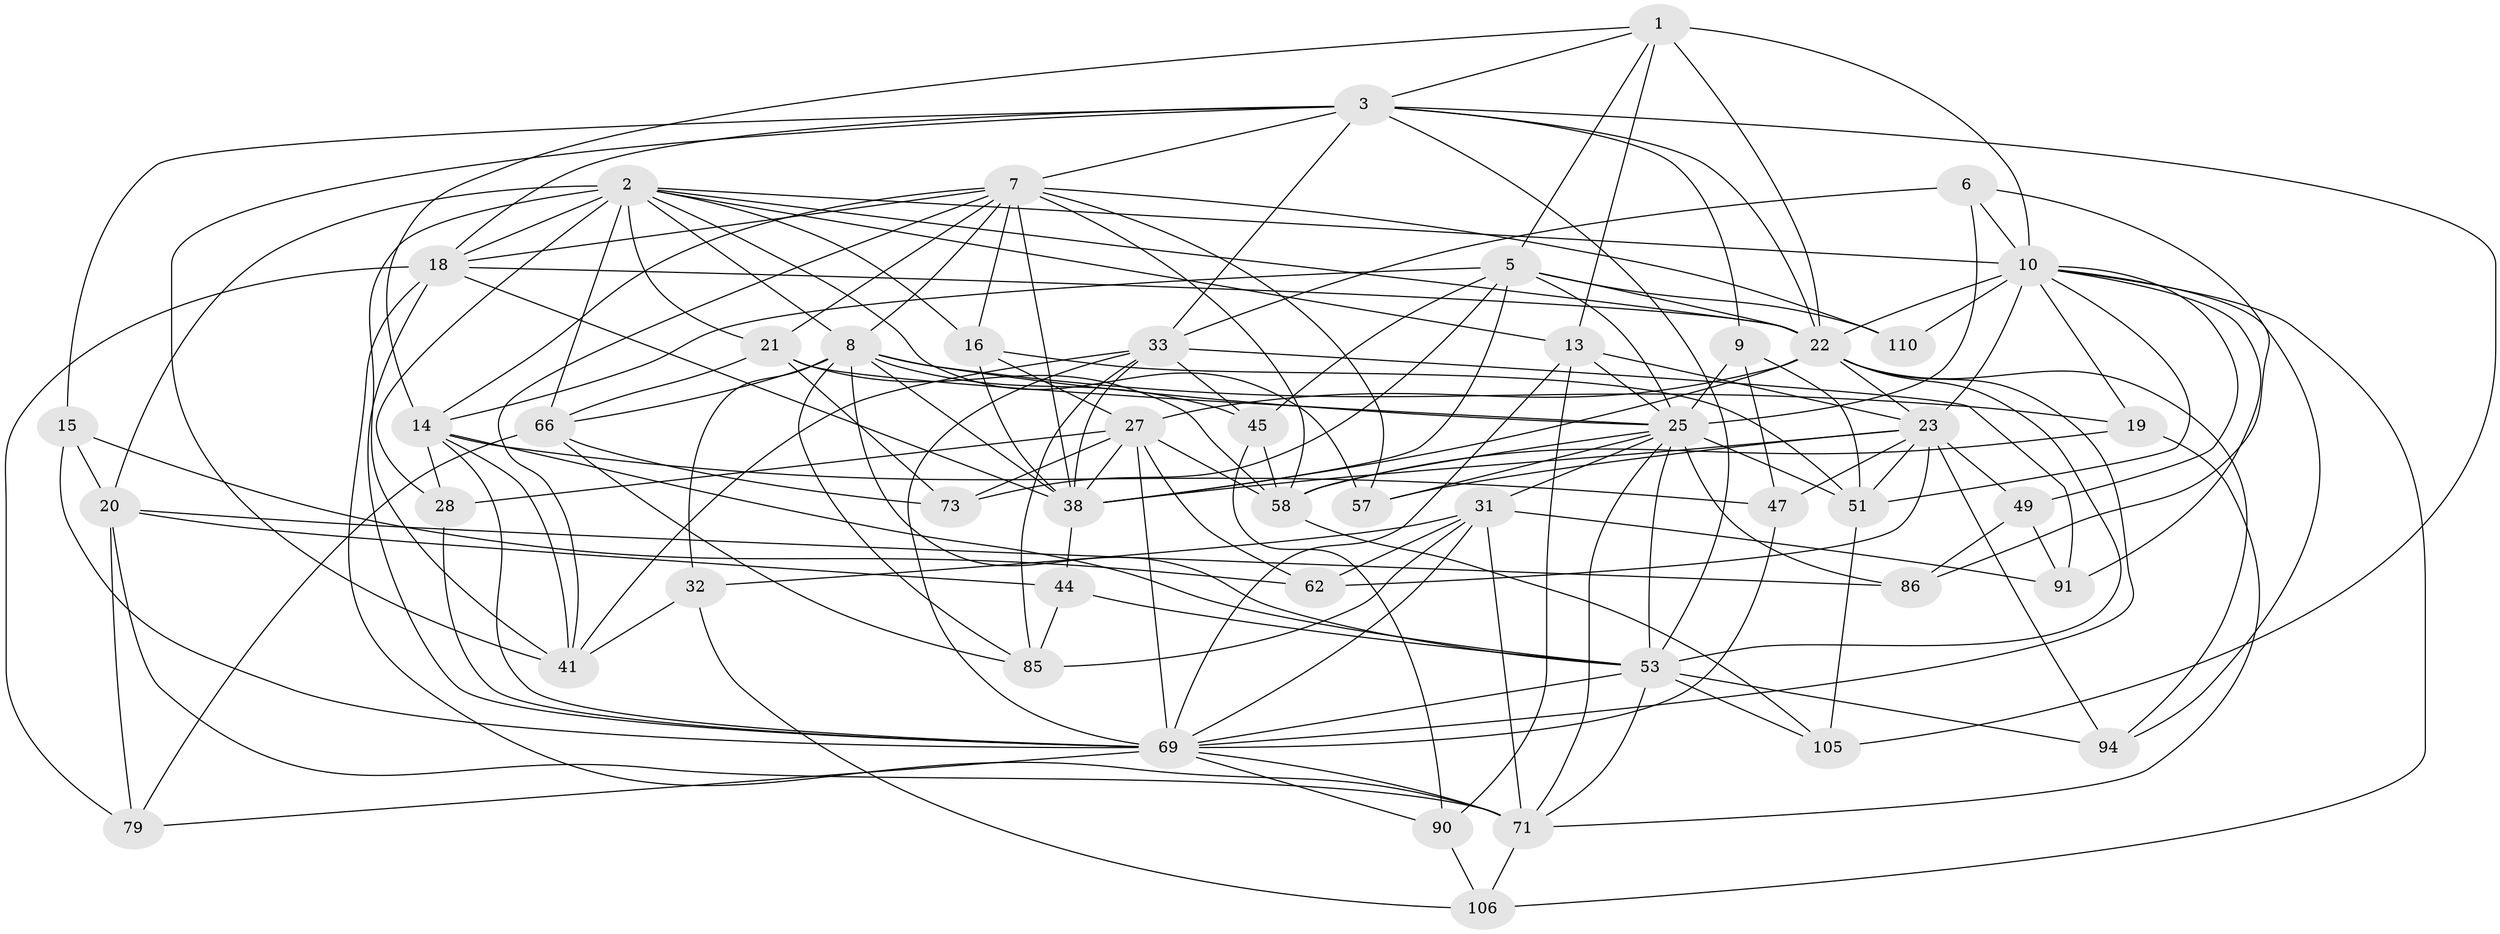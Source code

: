 // original degree distribution, {4: 1.0}
// Generated by graph-tools (version 1.1) at 2025/20/03/04/25 18:20:46]
// undirected, 49 vertices, 161 edges
graph export_dot {
graph [start="1"]
  node [color=gray90,style=filled];
  1 [super="+17"];
  2 [super="+36+84"];
  3 [super="+26+4+46"];
  5 [super="+76+50"];
  6;
  7 [super="+61+67+24"];
  8 [super="+109+63+98"];
  9;
  10 [super="+96+12+11"];
  13 [super="+37"];
  14 [super="+102"];
  15;
  16 [super="+65"];
  18 [super="+55+104"];
  19;
  20 [super="+35"];
  21 [super="+115"];
  22 [super="+107+39"];
  23 [super="+34"];
  25 [super="+78+30+83"];
  27 [super="+29"];
  28;
  31 [super="+93"];
  32;
  33 [super="+40"];
  38 [super="+48"];
  41 [super="+122"];
  44;
  45 [super="+59"];
  47;
  49;
  51 [super="+92"];
  53 [super="+80+81"];
  57;
  58 [super="+74+87"];
  62;
  66 [super="+123"];
  69 [super="+95+120+113+88"];
  71 [super="+101+72"];
  73;
  79;
  85 [super="+117"];
  86;
  90;
  91;
  94;
  105;
  106;
  110;
  1 -- 3;
  1 -- 13;
  1 -- 5;
  1 -- 14;
  1 -- 10;
  1 -- 22;
  2 -- 8;
  2 -- 66;
  2 -- 41;
  2 -- 16;
  2 -- 57;
  2 -- 28;
  2 -- 20;
  2 -- 21;
  2 -- 13;
  2 -- 18;
  2 -- 10;
  2 -- 22;
  3 -- 41;
  3 -- 9;
  3 -- 53;
  3 -- 33;
  3 -- 105;
  3 -- 15;
  3 -- 7;
  3 -- 18;
  3 -- 22;
  5 -- 38 [weight=2];
  5 -- 45;
  5 -- 73;
  5 -- 25 [weight=2];
  5 -- 110;
  5 -- 14;
  5 -- 22;
  6 -- 86;
  6 -- 25;
  6 -- 33;
  6 -- 10;
  7 -- 21;
  7 -- 38 [weight=2];
  7 -- 41;
  7 -- 16;
  7 -- 8;
  7 -- 18;
  7 -- 57;
  7 -- 58;
  7 -- 110;
  7 -- 14;
  8 -- 19;
  8 -- 45;
  8 -- 32;
  8 -- 66;
  8 -- 25;
  8 -- 38;
  8 -- 85;
  8 -- 53;
  9 -- 51;
  9 -- 47;
  9 -- 25;
  10 -- 91;
  10 -- 19;
  10 -- 106;
  10 -- 110 [weight=2];
  10 -- 49;
  10 -- 94;
  10 -- 51;
  10 -- 22 [weight=2];
  10 -- 23;
  13 -- 90;
  13 -- 69;
  13 -- 25;
  13 -- 23;
  14 -- 53;
  14 -- 41;
  14 -- 69;
  14 -- 28;
  14 -- 47;
  15 -- 62;
  15 -- 69;
  15 -- 20;
  16 -- 38 [weight=2];
  16 -- 27;
  16 -- 51;
  18 -- 79;
  18 -- 71;
  18 -- 69;
  18 -- 38;
  18 -- 22;
  19 -- 71;
  19 -- 58;
  20 -- 79;
  20 -- 71;
  20 -- 86;
  20 -- 44;
  21 -- 66;
  21 -- 58;
  21 -- 73;
  21 -- 25;
  22 -- 94;
  22 -- 38 [weight=2];
  22 -- 27;
  22 -- 69;
  22 -- 53;
  22 -- 23;
  23 -- 51;
  23 -- 47;
  23 -- 62;
  23 -- 38;
  23 -- 49;
  23 -- 57;
  23 -- 94;
  25 -- 57;
  25 -- 71;
  25 -- 51;
  25 -- 31;
  25 -- 58;
  25 -- 53;
  25 -- 86;
  27 -- 62;
  27 -- 28;
  27 -- 69;
  27 -- 38;
  27 -- 73;
  27 -- 58;
  28 -- 69;
  31 -- 91;
  31 -- 32;
  31 -- 85 [weight=2];
  31 -- 71;
  31 -- 62;
  31 -- 69;
  32 -- 106;
  32 -- 41;
  33 -- 41;
  33 -- 69;
  33 -- 91;
  33 -- 45;
  33 -- 38;
  33 -- 85;
  38 -- 44;
  44 -- 53;
  44 -- 85;
  45 -- 90;
  45 -- 58 [weight=2];
  47 -- 69;
  49 -- 86;
  49 -- 91;
  51 -- 105;
  53 -- 94;
  53 -- 71;
  53 -- 105;
  53 -- 69;
  58 -- 105;
  66 -- 85;
  66 -- 73;
  66 -- 79;
  69 -- 79;
  69 -- 71;
  69 -- 90;
  71 -- 106;
  90 -- 106;
}
